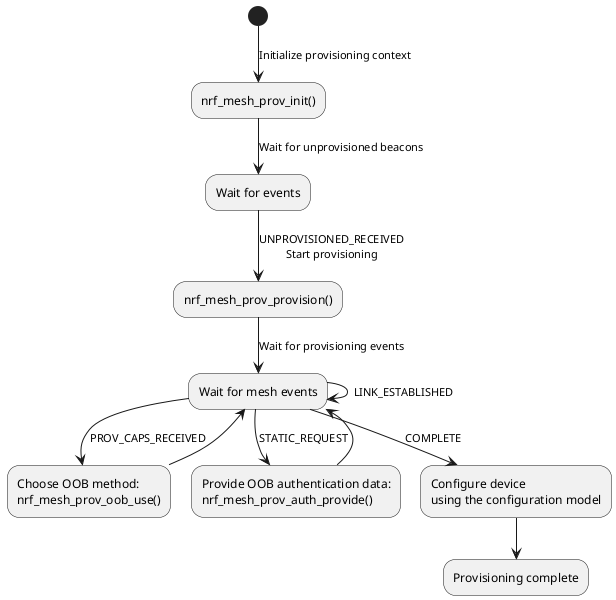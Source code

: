 @startuml

(*) -->[Initialize provisioning context] "nrf_mesh_prov_init()"
-->[Wait for unprovisioned beacons] "Wait for events"
-->[UNPROVISIONED_RECEIVED\nStart provisioning] "nrf_mesh_prov_provision()"
-->[Wait for provisioning events] "Wait for mesh events"
-->[LINK_ESTABLISHED] "Wait for mesh events"
-->[PROV_CAPS_RECEIVED] "Choose OOB method:\nnrf_mesh_prov_oob_use()"
--> "Wait for mesh events"
-->[STATIC_REQUEST] "Provide OOB authentication data:\nnrf_mesh_prov_auth_provide()"
--> "Wait for mesh events"
"Wait for mesh events" -->[COMPLETE] "Configure device\nusing the configuration model"
--> "Provisioning complete"

@enduml
